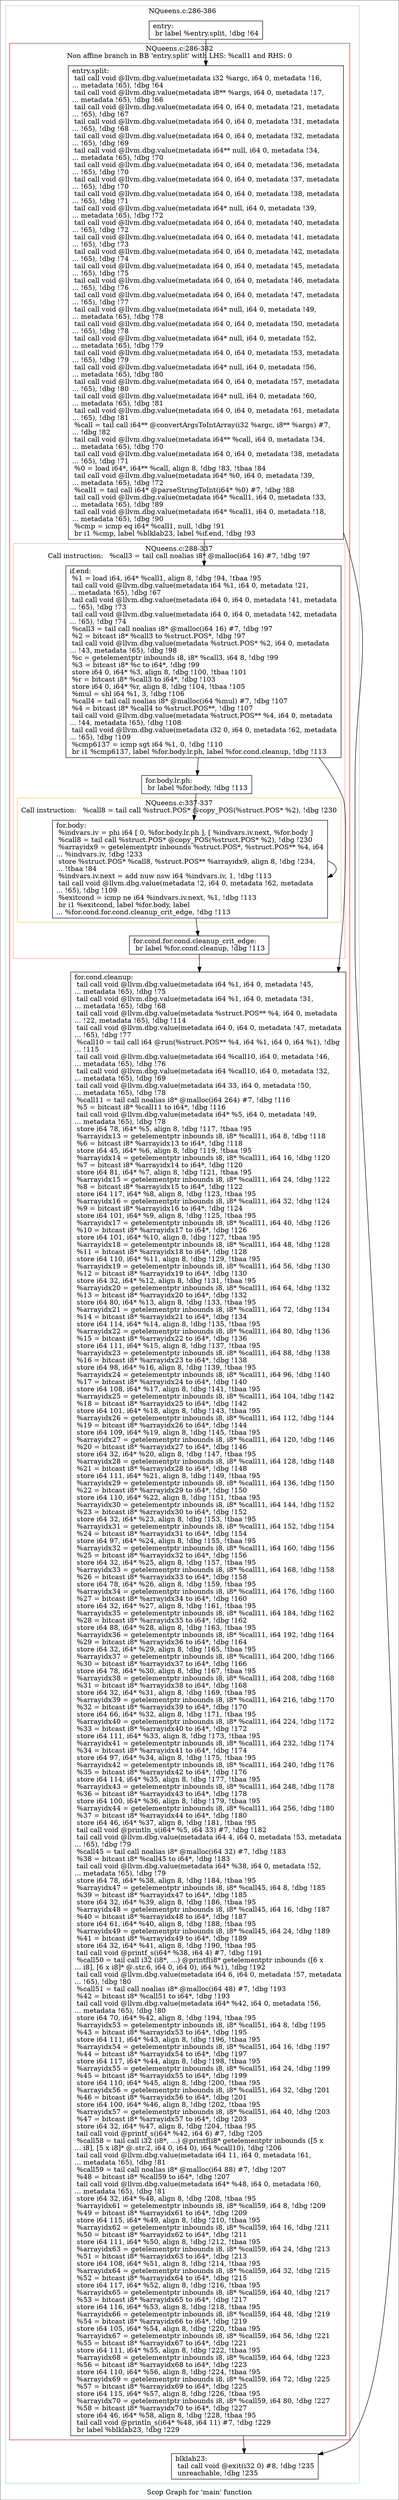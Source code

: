 digraph "Scop Graph for 'main' function" {
	label="Scop Graph for 'main' function";

	Node0xa640b80 [shape=record,label="{entry:\l  br label %entry.split, !dbg !64\l}"];
	Node0xa640b80 -> Node0xa68b5f0;
	Node0xa68b5f0 [shape=record,label="{entry.split:                                      \l  tail call void @llvm.dbg.value(metadata i32 %argc, i64 0, metadata !16,\l... metadata !65), !dbg !64\l  tail call void @llvm.dbg.value(metadata i8** %args, i64 0, metadata !17,\l... metadata !65), !dbg !66\l  tail call void @llvm.dbg.value(metadata i64 0, i64 0, metadata !21, metadata\l... !65), !dbg !67\l  tail call void @llvm.dbg.value(metadata i64 0, i64 0, metadata !31, metadata\l... !65), !dbg !68\l  tail call void @llvm.dbg.value(metadata i64 0, i64 0, metadata !32, metadata\l... !65), !dbg !69\l  tail call void @llvm.dbg.value(metadata i64** null, i64 0, metadata !34,\l... metadata !65), !dbg !70\l  tail call void @llvm.dbg.value(metadata i64 0, i64 0, metadata !36, metadata\l... !65), !dbg !70\l  tail call void @llvm.dbg.value(metadata i64 0, i64 0, metadata !37, metadata\l... !65), !dbg !70\l  tail call void @llvm.dbg.value(metadata i64 0, i64 0, metadata !38, metadata\l... !65), !dbg !71\l  tail call void @llvm.dbg.value(metadata i64* null, i64 0, metadata !39,\l... metadata !65), !dbg !72\l  tail call void @llvm.dbg.value(metadata i64 0, i64 0, metadata !40, metadata\l... !65), !dbg !72\l  tail call void @llvm.dbg.value(metadata i64 0, i64 0, metadata !41, metadata\l... !65), !dbg !73\l  tail call void @llvm.dbg.value(metadata i64 0, i64 0, metadata !42, metadata\l... !65), !dbg !74\l  tail call void @llvm.dbg.value(metadata i64 0, i64 0, metadata !45, metadata\l... !65), !dbg !75\l  tail call void @llvm.dbg.value(metadata i64 0, i64 0, metadata !46, metadata\l... !65), !dbg !76\l  tail call void @llvm.dbg.value(metadata i64 0, i64 0, metadata !47, metadata\l... !65), !dbg !77\l  tail call void @llvm.dbg.value(metadata i64* null, i64 0, metadata !49,\l... metadata !65), !dbg !78\l  tail call void @llvm.dbg.value(metadata i64 0, i64 0, metadata !50, metadata\l... !65), !dbg !78\l  tail call void @llvm.dbg.value(metadata i64* null, i64 0, metadata !52,\l... metadata !65), !dbg !79\l  tail call void @llvm.dbg.value(metadata i64 0, i64 0, metadata !53, metadata\l... !65), !dbg !79\l  tail call void @llvm.dbg.value(metadata i64* null, i64 0, metadata !56,\l... metadata !65), !dbg !80\l  tail call void @llvm.dbg.value(metadata i64 0, i64 0, metadata !57, metadata\l... !65), !dbg !80\l  tail call void @llvm.dbg.value(metadata i64* null, i64 0, metadata !60,\l... metadata !65), !dbg !81\l  tail call void @llvm.dbg.value(metadata i64 0, i64 0, metadata !61, metadata\l... !65), !dbg !81\l  %call = tail call i64** @convertArgsToIntArray(i32 %argc, i8** %args) #7,\l... !dbg !82\l  tail call void @llvm.dbg.value(metadata i64** %call, i64 0, metadata !34,\l... metadata !65), !dbg !70\l  tail call void @llvm.dbg.value(metadata i64 0, i64 0, metadata !38, metadata\l... !65), !dbg !71\l  %0 = load i64*, i64** %call, align 8, !dbg !83, !tbaa !84\l  tail call void @llvm.dbg.value(metadata i64* %0, i64 0, metadata !39,\l... metadata !65), !dbg !72\l  %call1 = tail call i64* @parseStringToInt(i64* %0) #7, !dbg !88\l  tail call void @llvm.dbg.value(metadata i64* %call1, i64 0, metadata !33,\l... metadata !65), !dbg !89\l  tail call void @llvm.dbg.value(metadata i64* %call1, i64 0, metadata !18,\l... metadata !65), !dbg !90\l  %cmp = icmp eq i64* %call1, null, !dbg !91\l  br i1 %cmp, label %blklab23, label %if.end, !dbg !93\l}"];
	Node0xa68b5f0 -> Node0xa66be40;
	Node0xa68b5f0 -> Node0xa66ff20;
	Node0xa66be40 [shape=record,label="{blklab23:                                         \l  tail call void @exit(i32 0) #8, !dbg !235\l  unreachable, !dbg !235\l}"];
	Node0xa66ff20 [shape=record,label="{if.end:                                           \l  %1 = load i64, i64* %call1, align 8, !dbg !94, !tbaa !95\l  tail call void @llvm.dbg.value(metadata i64 %1, i64 0, metadata !21,\l... metadata !65), !dbg !67\l  tail call void @llvm.dbg.value(metadata i64 0, i64 0, metadata !41, metadata\l... !65), !dbg !73\l  tail call void @llvm.dbg.value(metadata i64 0, i64 0, metadata !42, metadata\l... !65), !dbg !74\l  %call3 = tail call noalias i8* @malloc(i64 16) #7, !dbg !97\l  %2 = bitcast i8* %call3 to %struct.POS*, !dbg !97\l  tail call void @llvm.dbg.value(metadata %struct.POS* %2, i64 0, metadata\l... !43, metadata !65), !dbg !98\l  %c = getelementptr inbounds i8, i8* %call3, i64 8, !dbg !99\l  %3 = bitcast i8* %c to i64*, !dbg !99\l  store i64 0, i64* %3, align 8, !dbg !100, !tbaa !101\l  %r = bitcast i8* %call3 to i64*, !dbg !103\l  store i64 0, i64* %r, align 8, !dbg !104, !tbaa !105\l  %mul = shl i64 %1, 3, !dbg !106\l  %call4 = tail call noalias i8* @malloc(i64 %mul) #7, !dbg !107\l  %4 = bitcast i8* %call4 to %struct.POS**, !dbg !107\l  tail call void @llvm.dbg.value(metadata %struct.POS** %4, i64 0, metadata\l... !44, metadata !65), !dbg !108\l  tail call void @llvm.dbg.value(metadata i32 0, i64 0, metadata !62, metadata\l... !65), !dbg !109\l  %cmp6137 = icmp sgt i64 %1, 0, !dbg !110\l  br i1 %cmp6137, label %for.body.lr.ph, label %for.cond.cleanup, !dbg !113\l}"];
	Node0xa66ff20 -> Node0xa64a210;
	Node0xa66ff20 -> Node0xa65c9d0;
	Node0xa64a210 [shape=record,label="{for.body.lr.ph:                                   \l  br label %for.body, !dbg !113\l}"];
	Node0xa64a210 -> Node0xa66bf50;
	Node0xa66bf50 [shape=record,label="{for.body:                                         \l  %indvars.iv = phi i64 [ 0, %for.body.lr.ph ], [ %indvars.iv.next, %for.body ]\l  %call8 = tail call %struct.POS* @copy_POS(%struct.POS* %2), !dbg !230\l  %arrayidx9 = getelementptr inbounds %struct.POS*, %struct.POS** %4, i64\l... %indvars.iv, !dbg !233\l  store %struct.POS* %call8, %struct.POS** %arrayidx9, align 8, !dbg !234,\l... !tbaa !84\l  %indvars.iv.next = add nuw nsw i64 %indvars.iv, 1, !dbg !113\l  tail call void @llvm.dbg.value(metadata !2, i64 0, metadata !62, metadata\l... !65), !dbg !109\l  %exitcond = icmp ne i64 %indvars.iv.next, %1, !dbg !113\l  br i1 %exitcond, label %for.body, label\l... %for.cond.for.cond.cleanup_crit_edge, !dbg !113\l}"];
	Node0xa66bf50 -> Node0xa66bf50[constraint=false];
	Node0xa66bf50 -> Node0xa68e650;
	Node0xa68e650 [shape=record,label="{for.cond.for.cond.cleanup_crit_edge:              \l  br label %for.cond.cleanup, !dbg !113\l}"];
	Node0xa68e650 -> Node0xa65c9d0;
	Node0xa65c9d0 [shape=record,label="{for.cond.cleanup:                                 \l  tail call void @llvm.dbg.value(metadata i64 %1, i64 0, metadata !45,\l... metadata !65), !dbg !75\l  tail call void @llvm.dbg.value(metadata i64 %1, i64 0, metadata !31,\l... metadata !65), !dbg !68\l  tail call void @llvm.dbg.value(metadata %struct.POS** %4, i64 0, metadata\l... !22, metadata !65), !dbg !114\l  tail call void @llvm.dbg.value(metadata i64 0, i64 0, metadata !47, metadata\l... !65), !dbg !77\l  %call10 = tail call i64 @run(%struct.POS** %4, i64 %1, i64 0, i64 %1), !dbg\l... !115\l  tail call void @llvm.dbg.value(metadata i64 %call10, i64 0, metadata !46,\l... metadata !65), !dbg !76\l  tail call void @llvm.dbg.value(metadata i64 %call10, i64 0, metadata !32,\l... metadata !65), !dbg !69\l  tail call void @llvm.dbg.value(metadata i64 33, i64 0, metadata !50,\l... metadata !65), !dbg !78\l  %call11 = tail call noalias i8* @malloc(i64 264) #7, !dbg !116\l  %5 = bitcast i8* %call11 to i64*, !dbg !116\l  tail call void @llvm.dbg.value(metadata i64* %5, i64 0, metadata !49,\l... metadata !65), !dbg !78\l  store i64 78, i64* %5, align 8, !dbg !117, !tbaa !95\l  %arrayidx13 = getelementptr inbounds i8, i8* %call11, i64 8, !dbg !118\l  %6 = bitcast i8* %arrayidx13 to i64*, !dbg !118\l  store i64 45, i64* %6, align 8, !dbg !119, !tbaa !95\l  %arrayidx14 = getelementptr inbounds i8, i8* %call11, i64 16, !dbg !120\l  %7 = bitcast i8* %arrayidx14 to i64*, !dbg !120\l  store i64 81, i64* %7, align 8, !dbg !121, !tbaa !95\l  %arrayidx15 = getelementptr inbounds i8, i8* %call11, i64 24, !dbg !122\l  %8 = bitcast i8* %arrayidx15 to i64*, !dbg !122\l  store i64 117, i64* %8, align 8, !dbg !123, !tbaa !95\l  %arrayidx16 = getelementptr inbounds i8, i8* %call11, i64 32, !dbg !124\l  %9 = bitcast i8* %arrayidx16 to i64*, !dbg !124\l  store i64 101, i64* %9, align 8, !dbg !125, !tbaa !95\l  %arrayidx17 = getelementptr inbounds i8, i8* %call11, i64 40, !dbg !126\l  %10 = bitcast i8* %arrayidx17 to i64*, !dbg !126\l  store i64 101, i64* %10, align 8, !dbg !127, !tbaa !95\l  %arrayidx18 = getelementptr inbounds i8, i8* %call11, i64 48, !dbg !128\l  %11 = bitcast i8* %arrayidx18 to i64*, !dbg !128\l  store i64 110, i64* %11, align 8, !dbg !129, !tbaa !95\l  %arrayidx19 = getelementptr inbounds i8, i8* %call11, i64 56, !dbg !130\l  %12 = bitcast i8* %arrayidx19 to i64*, !dbg !130\l  store i64 32, i64* %12, align 8, !dbg !131, !tbaa !95\l  %arrayidx20 = getelementptr inbounds i8, i8* %call11, i64 64, !dbg !132\l  %13 = bitcast i8* %arrayidx20 to i64*, !dbg !132\l  store i64 80, i64* %13, align 8, !dbg !133, !tbaa !95\l  %arrayidx21 = getelementptr inbounds i8, i8* %call11, i64 72, !dbg !134\l  %14 = bitcast i8* %arrayidx21 to i64*, !dbg !134\l  store i64 114, i64* %14, align 8, !dbg !135, !tbaa !95\l  %arrayidx22 = getelementptr inbounds i8, i8* %call11, i64 80, !dbg !136\l  %15 = bitcast i8* %arrayidx22 to i64*, !dbg !136\l  store i64 111, i64* %15, align 8, !dbg !137, !tbaa !95\l  %arrayidx23 = getelementptr inbounds i8, i8* %call11, i64 88, !dbg !138\l  %16 = bitcast i8* %arrayidx23 to i64*, !dbg !138\l  store i64 98, i64* %16, align 8, !dbg !139, !tbaa !95\l  %arrayidx24 = getelementptr inbounds i8, i8* %call11, i64 96, !dbg !140\l  %17 = bitcast i8* %arrayidx24 to i64*, !dbg !140\l  store i64 108, i64* %17, align 8, !dbg !141, !tbaa !95\l  %arrayidx25 = getelementptr inbounds i8, i8* %call11, i64 104, !dbg !142\l  %18 = bitcast i8* %arrayidx25 to i64*, !dbg !142\l  store i64 101, i64* %18, align 8, !dbg !143, !tbaa !95\l  %arrayidx26 = getelementptr inbounds i8, i8* %call11, i64 112, !dbg !144\l  %19 = bitcast i8* %arrayidx26 to i64*, !dbg !144\l  store i64 109, i64* %19, align 8, !dbg !145, !tbaa !95\l  %arrayidx27 = getelementptr inbounds i8, i8* %call11, i64 120, !dbg !146\l  %20 = bitcast i8* %arrayidx27 to i64*, !dbg !146\l  store i64 32, i64* %20, align 8, !dbg !147, !tbaa !95\l  %arrayidx28 = getelementptr inbounds i8, i8* %call11, i64 128, !dbg !148\l  %21 = bitcast i8* %arrayidx28 to i64*, !dbg !148\l  store i64 111, i64* %21, align 8, !dbg !149, !tbaa !95\l  %arrayidx29 = getelementptr inbounds i8, i8* %call11, i64 136, !dbg !150\l  %22 = bitcast i8* %arrayidx29 to i64*, !dbg !150\l  store i64 110, i64* %22, align 8, !dbg !151, !tbaa !95\l  %arrayidx30 = getelementptr inbounds i8, i8* %call11, i64 144, !dbg !152\l  %23 = bitcast i8* %arrayidx30 to i64*, !dbg !152\l  store i64 32, i64* %23, align 8, !dbg !153, !tbaa !95\l  %arrayidx31 = getelementptr inbounds i8, i8* %call11, i64 152, !dbg !154\l  %24 = bitcast i8* %arrayidx31 to i64*, !dbg !154\l  store i64 97, i64* %24, align 8, !dbg !155, !tbaa !95\l  %arrayidx32 = getelementptr inbounds i8, i8* %call11, i64 160, !dbg !156\l  %25 = bitcast i8* %arrayidx32 to i64*, !dbg !156\l  store i64 32, i64* %25, align 8, !dbg !157, !tbaa !95\l  %arrayidx33 = getelementptr inbounds i8, i8* %call11, i64 168, !dbg !158\l  %26 = bitcast i8* %arrayidx33 to i64*, !dbg !158\l  store i64 78, i64* %26, align 8, !dbg !159, !tbaa !95\l  %arrayidx34 = getelementptr inbounds i8, i8* %call11, i64 176, !dbg !160\l  %27 = bitcast i8* %arrayidx34 to i64*, !dbg !160\l  store i64 32, i64* %27, align 8, !dbg !161, !tbaa !95\l  %arrayidx35 = getelementptr inbounds i8, i8* %call11, i64 184, !dbg !162\l  %28 = bitcast i8* %arrayidx35 to i64*, !dbg !162\l  store i64 88, i64* %28, align 8, !dbg !163, !tbaa !95\l  %arrayidx36 = getelementptr inbounds i8, i8* %call11, i64 192, !dbg !164\l  %29 = bitcast i8* %arrayidx36 to i64*, !dbg !164\l  store i64 32, i64* %29, align 8, !dbg !165, !tbaa !95\l  %arrayidx37 = getelementptr inbounds i8, i8* %call11, i64 200, !dbg !166\l  %30 = bitcast i8* %arrayidx37 to i64*, !dbg !166\l  store i64 78, i64* %30, align 8, !dbg !167, !tbaa !95\l  %arrayidx38 = getelementptr inbounds i8, i8* %call11, i64 208, !dbg !168\l  %31 = bitcast i8* %arrayidx38 to i64*, !dbg !168\l  store i64 32, i64* %31, align 8, !dbg !169, !tbaa !95\l  %arrayidx39 = getelementptr inbounds i8, i8* %call11, i64 216, !dbg !170\l  %32 = bitcast i8* %arrayidx39 to i64*, !dbg !170\l  store i64 66, i64* %32, align 8, !dbg !171, !tbaa !95\l  %arrayidx40 = getelementptr inbounds i8, i8* %call11, i64 224, !dbg !172\l  %33 = bitcast i8* %arrayidx40 to i64*, !dbg !172\l  store i64 111, i64* %33, align 8, !dbg !173, !tbaa !95\l  %arrayidx41 = getelementptr inbounds i8, i8* %call11, i64 232, !dbg !174\l  %34 = bitcast i8* %arrayidx41 to i64*, !dbg !174\l  store i64 97, i64* %34, align 8, !dbg !175, !tbaa !95\l  %arrayidx42 = getelementptr inbounds i8, i8* %call11, i64 240, !dbg !176\l  %35 = bitcast i8* %arrayidx42 to i64*, !dbg !176\l  store i64 114, i64* %35, align 8, !dbg !177, !tbaa !95\l  %arrayidx43 = getelementptr inbounds i8, i8* %call11, i64 248, !dbg !178\l  %36 = bitcast i8* %arrayidx43 to i64*, !dbg !178\l  store i64 100, i64* %36, align 8, !dbg !179, !tbaa !95\l  %arrayidx44 = getelementptr inbounds i8, i8* %call11, i64 256, !dbg !180\l  %37 = bitcast i8* %arrayidx44 to i64*, !dbg !180\l  store i64 46, i64* %37, align 8, !dbg !181, !tbaa !95\l  tail call void @println_s(i64* %5, i64 33) #7, !dbg !182\l  tail call void @llvm.dbg.value(metadata i64 4, i64 0, metadata !53, metadata\l... !65), !dbg !79\l  %call45 = tail call noalias i8* @malloc(i64 32) #7, !dbg !183\l  %38 = bitcast i8* %call45 to i64*, !dbg !183\l  tail call void @llvm.dbg.value(metadata i64* %38, i64 0, metadata !52,\l... metadata !65), !dbg !79\l  store i64 78, i64* %38, align 8, !dbg !184, !tbaa !95\l  %arrayidx47 = getelementptr inbounds i8, i8* %call45, i64 8, !dbg !185\l  %39 = bitcast i8* %arrayidx47 to i64*, !dbg !185\l  store i64 32, i64* %39, align 8, !dbg !186, !tbaa !95\l  %arrayidx48 = getelementptr inbounds i8, i8* %call45, i64 16, !dbg !187\l  %40 = bitcast i8* %arrayidx48 to i64*, !dbg !187\l  store i64 61, i64* %40, align 8, !dbg !188, !tbaa !95\l  %arrayidx49 = getelementptr inbounds i8, i8* %call45, i64 24, !dbg !189\l  %41 = bitcast i8* %arrayidx49 to i64*, !dbg !189\l  store i64 32, i64* %41, align 8, !dbg !190, !tbaa !95\l  tail call void @printf_s(i64* %38, i64 4) #7, !dbg !191\l  %call50 = tail call i32 (i8*, ...) @printf(i8* getelementptr inbounds ([6 x\l... i8], [6 x i8]* @.str.6, i64 0, i64 0), i64 %1), !dbg !192\l  tail call void @llvm.dbg.value(metadata i64 6, i64 0, metadata !57, metadata\l... !65), !dbg !80\l  %call51 = tail call noalias i8* @malloc(i64 48) #7, !dbg !193\l  %42 = bitcast i8* %call51 to i64*, !dbg !193\l  tail call void @llvm.dbg.value(metadata i64* %42, i64 0, metadata !56,\l... metadata !65), !dbg !80\l  store i64 70, i64* %42, align 8, !dbg !194, !tbaa !95\l  %arrayidx53 = getelementptr inbounds i8, i8* %call51, i64 8, !dbg !195\l  %43 = bitcast i8* %arrayidx53 to i64*, !dbg !195\l  store i64 111, i64* %43, align 8, !dbg !196, !tbaa !95\l  %arrayidx54 = getelementptr inbounds i8, i8* %call51, i64 16, !dbg !197\l  %44 = bitcast i8* %arrayidx54 to i64*, !dbg !197\l  store i64 117, i64* %44, align 8, !dbg !198, !tbaa !95\l  %arrayidx55 = getelementptr inbounds i8, i8* %call51, i64 24, !dbg !199\l  %45 = bitcast i8* %arrayidx55 to i64*, !dbg !199\l  store i64 110, i64* %45, align 8, !dbg !200, !tbaa !95\l  %arrayidx56 = getelementptr inbounds i8, i8* %call51, i64 32, !dbg !201\l  %46 = bitcast i8* %arrayidx56 to i64*, !dbg !201\l  store i64 100, i64* %46, align 8, !dbg !202, !tbaa !95\l  %arrayidx57 = getelementptr inbounds i8, i8* %call51, i64 40, !dbg !203\l  %47 = bitcast i8* %arrayidx57 to i64*, !dbg !203\l  store i64 32, i64* %47, align 8, !dbg !204, !tbaa !95\l  tail call void @printf_s(i64* %42, i64 6) #7, !dbg !205\l  %call58 = tail call i32 (i8*, ...) @printf(i8* getelementptr inbounds ([5 x\l... i8], [5 x i8]* @.str.2, i64 0, i64 0), i64 %call10), !dbg !206\l  tail call void @llvm.dbg.value(metadata i64 11, i64 0, metadata !61,\l... metadata !65), !dbg !81\l  %call59 = tail call noalias i8* @malloc(i64 88) #7, !dbg !207\l  %48 = bitcast i8* %call59 to i64*, !dbg !207\l  tail call void @llvm.dbg.value(metadata i64* %48, i64 0, metadata !60,\l... metadata !65), !dbg !81\l  store i64 32, i64* %48, align 8, !dbg !208, !tbaa !95\l  %arrayidx61 = getelementptr inbounds i8, i8* %call59, i64 8, !dbg !209\l  %49 = bitcast i8* %arrayidx61 to i64*, !dbg !209\l  store i64 115, i64* %49, align 8, !dbg !210, !tbaa !95\l  %arrayidx62 = getelementptr inbounds i8, i8* %call59, i64 16, !dbg !211\l  %50 = bitcast i8* %arrayidx62 to i64*, !dbg !211\l  store i64 111, i64* %50, align 8, !dbg !212, !tbaa !95\l  %arrayidx63 = getelementptr inbounds i8, i8* %call59, i64 24, !dbg !213\l  %51 = bitcast i8* %arrayidx63 to i64*, !dbg !213\l  store i64 108, i64* %51, align 8, !dbg !214, !tbaa !95\l  %arrayidx64 = getelementptr inbounds i8, i8* %call59, i64 32, !dbg !215\l  %52 = bitcast i8* %arrayidx64 to i64*, !dbg !215\l  store i64 117, i64* %52, align 8, !dbg !216, !tbaa !95\l  %arrayidx65 = getelementptr inbounds i8, i8* %call59, i64 40, !dbg !217\l  %53 = bitcast i8* %arrayidx65 to i64*, !dbg !217\l  store i64 116, i64* %53, align 8, !dbg !218, !tbaa !95\l  %arrayidx66 = getelementptr inbounds i8, i8* %call59, i64 48, !dbg !219\l  %54 = bitcast i8* %arrayidx66 to i64*, !dbg !219\l  store i64 105, i64* %54, align 8, !dbg !220, !tbaa !95\l  %arrayidx67 = getelementptr inbounds i8, i8* %call59, i64 56, !dbg !221\l  %55 = bitcast i8* %arrayidx67 to i64*, !dbg !221\l  store i64 111, i64* %55, align 8, !dbg !222, !tbaa !95\l  %arrayidx68 = getelementptr inbounds i8, i8* %call59, i64 64, !dbg !223\l  %56 = bitcast i8* %arrayidx68 to i64*, !dbg !223\l  store i64 110, i64* %56, align 8, !dbg !224, !tbaa !95\l  %arrayidx69 = getelementptr inbounds i8, i8* %call59, i64 72, !dbg !225\l  %57 = bitcast i8* %arrayidx69 to i64*, !dbg !225\l  store i64 115, i64* %57, align 8, !dbg !226, !tbaa !95\l  %arrayidx70 = getelementptr inbounds i8, i8* %call59, i64 80, !dbg !227\l  %58 = bitcast i8* %arrayidx70 to i64*, !dbg !227\l  store i64 46, i64* %58, align 8, !dbg !228, !tbaa !95\l  tail call void @println_s(i64* %48, i64 11) #7, !dbg !229\l  br label %blklab23, !dbg !229\l}"];
	Node0xa65c9d0 -> Node0xa66be40;
	colorscheme = "paired12"
        subgraph cluster_0xa654940 {
          label = "NQueens.c:286-386
";
          style = solid;
          color = 1
          subgraph cluster_0xa655f60 {
            label = "NQueens.c:286-382
Non affine branch in BB 'entry.split' with LHS: %call1 and RHS: 0";
            style = solid;
            color = 6
            subgraph cluster_0xa649140 {
              label = "NQueens.c:288-337
Call instruction:   %call3 = tail call noalias i8* @malloc(i64 16) #7, !dbg !97";
              style = solid;
              color = 5
              subgraph cluster_0xa64c6f0 {
                label = "NQueens.c:337-337
Call instruction:   %call8 = tail call %struct.POS* @copy_POS(%struct.POS* %2), !dbg !230";
                style = solid;
                color = 7
                Node0xa66bf50;
              }
              Node0xa66ff20;
              Node0xa64a210;
              Node0xa68e650;
            }
            Node0xa68b5f0;
            Node0xa65c9d0;
          }
          Node0xa640b80;
          Node0xa66be40;
        }
}
